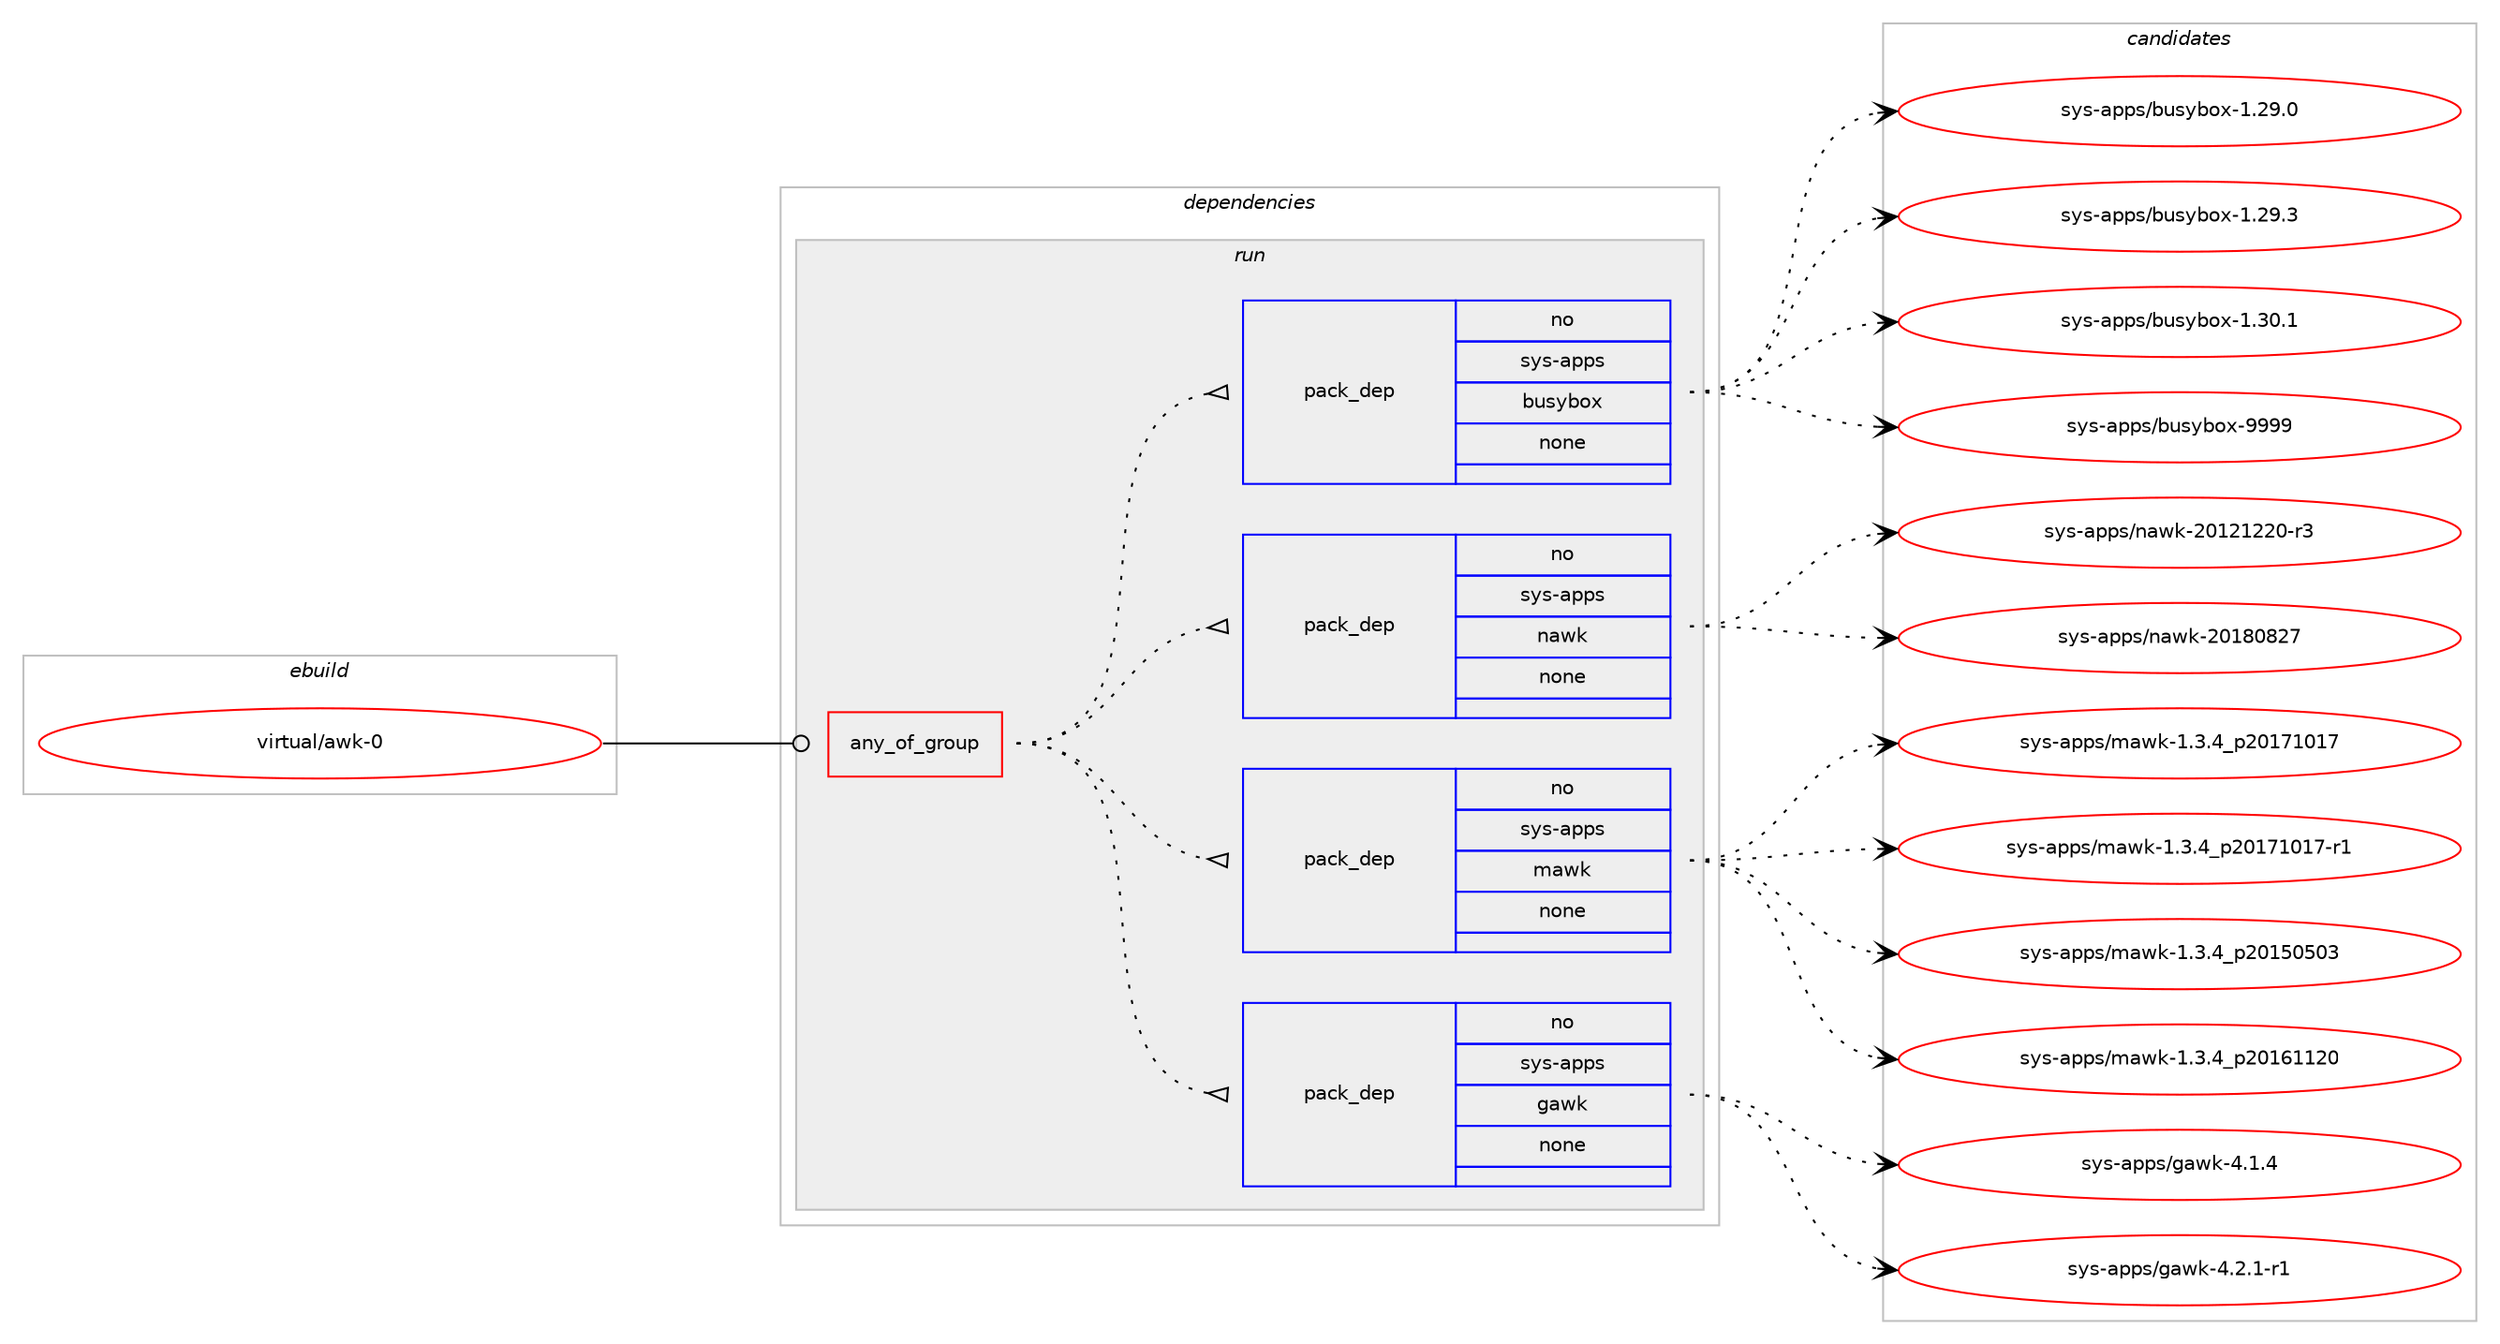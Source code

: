 digraph prolog {

# *************
# Graph options
# *************

newrank=true;
concentrate=true;
compound=true;
graph [rankdir=LR,fontname=Helvetica,fontsize=10,ranksep=1.5];#, ranksep=2.5, nodesep=0.2];
edge  [arrowhead=vee];
node  [fontname=Helvetica,fontsize=10];

# **********
# The ebuild
# **********

subgraph cluster_leftcol {
color=gray;
rank=same;
label=<<i>ebuild</i>>;
id [label="virtual/awk-0", color=red, width=4, href="../virtual/awk-0.svg"];
}

# ****************
# The dependencies
# ****************

subgraph cluster_midcol {
color=gray;
label=<<i>dependencies</i>>;
subgraph cluster_compile {
fillcolor="#eeeeee";
style=filled;
label=<<i>compile</i>>;
}
subgraph cluster_compileandrun {
fillcolor="#eeeeee";
style=filled;
label=<<i>compile and run</i>>;
}
subgraph cluster_run {
fillcolor="#eeeeee";
style=filled;
label=<<i>run</i>>;
subgraph any27792 {
dependency1740905 [label=<<TABLE BORDER="0" CELLBORDER="1" CELLSPACING="0" CELLPADDING="4"><TR><TD CELLPADDING="10">any_of_group</TD></TR></TABLE>>, shape=none, color=red];subgraph pack1249549 {
dependency1740906 [label=<<TABLE BORDER="0" CELLBORDER="1" CELLSPACING="0" CELLPADDING="4" WIDTH="220"><TR><TD ROWSPAN="6" CELLPADDING="30">pack_dep</TD></TR><TR><TD WIDTH="110">no</TD></TR><TR><TD>sys-apps</TD></TR><TR><TD>gawk</TD></TR><TR><TD>none</TD></TR><TR><TD></TD></TR></TABLE>>, shape=none, color=blue];
}
dependency1740905:e -> dependency1740906:w [weight=20,style="dotted",arrowhead="oinv"];
subgraph pack1249550 {
dependency1740907 [label=<<TABLE BORDER="0" CELLBORDER="1" CELLSPACING="0" CELLPADDING="4" WIDTH="220"><TR><TD ROWSPAN="6" CELLPADDING="30">pack_dep</TD></TR><TR><TD WIDTH="110">no</TD></TR><TR><TD>sys-apps</TD></TR><TR><TD>mawk</TD></TR><TR><TD>none</TD></TR><TR><TD></TD></TR></TABLE>>, shape=none, color=blue];
}
dependency1740905:e -> dependency1740907:w [weight=20,style="dotted",arrowhead="oinv"];
subgraph pack1249551 {
dependency1740908 [label=<<TABLE BORDER="0" CELLBORDER="1" CELLSPACING="0" CELLPADDING="4" WIDTH="220"><TR><TD ROWSPAN="6" CELLPADDING="30">pack_dep</TD></TR><TR><TD WIDTH="110">no</TD></TR><TR><TD>sys-apps</TD></TR><TR><TD>nawk</TD></TR><TR><TD>none</TD></TR><TR><TD></TD></TR></TABLE>>, shape=none, color=blue];
}
dependency1740905:e -> dependency1740908:w [weight=20,style="dotted",arrowhead="oinv"];
subgraph pack1249552 {
dependency1740909 [label=<<TABLE BORDER="0" CELLBORDER="1" CELLSPACING="0" CELLPADDING="4" WIDTH="220"><TR><TD ROWSPAN="6" CELLPADDING="30">pack_dep</TD></TR><TR><TD WIDTH="110">no</TD></TR><TR><TD>sys-apps</TD></TR><TR><TD>busybox</TD></TR><TR><TD>none</TD></TR><TR><TD></TD></TR></TABLE>>, shape=none, color=blue];
}
dependency1740905:e -> dependency1740909:w [weight=20,style="dotted",arrowhead="oinv"];
}
id:e -> dependency1740905:w [weight=20,style="solid",arrowhead="odot"];
}
}

# **************
# The candidates
# **************

subgraph cluster_choices {
rank=same;
color=gray;
label=<<i>candidates</i>>;

subgraph choice1249549 {
color=black;
nodesep=1;
choice11512111545971121121154710397119107455246494652 [label="sys-apps/gawk-4.1.4", color=red, width=4,href="../sys-apps/gawk-4.1.4.svg"];
choice115121115459711211211547103971191074552465046494511449 [label="sys-apps/gawk-4.2.1-r1", color=red, width=4,href="../sys-apps/gawk-4.2.1-r1.svg"];
dependency1740906:e -> choice11512111545971121121154710397119107455246494652:w [style=dotted,weight="100"];
dependency1740906:e -> choice115121115459711211211547103971191074552465046494511449:w [style=dotted,weight="100"];
}
subgraph choice1249550 {
color=black;
nodesep=1;
choice11512111545971121121154710997119107454946514652951125048495348534851 [label="sys-apps/mawk-1.3.4_p20150503", color=red, width=4,href="../sys-apps/mawk-1.3.4_p20150503.svg"];
choice11512111545971121121154710997119107454946514652951125048495449495048 [label="sys-apps/mawk-1.3.4_p20161120", color=red, width=4,href="../sys-apps/mawk-1.3.4_p20161120.svg"];
choice11512111545971121121154710997119107454946514652951125048495549484955 [label="sys-apps/mawk-1.3.4_p20171017", color=red, width=4,href="../sys-apps/mawk-1.3.4_p20171017.svg"];
choice115121115459711211211547109971191074549465146529511250484955494849554511449 [label="sys-apps/mawk-1.3.4_p20171017-r1", color=red, width=4,href="../sys-apps/mawk-1.3.4_p20171017-r1.svg"];
dependency1740907:e -> choice11512111545971121121154710997119107454946514652951125048495348534851:w [style=dotted,weight="100"];
dependency1740907:e -> choice11512111545971121121154710997119107454946514652951125048495449495048:w [style=dotted,weight="100"];
dependency1740907:e -> choice11512111545971121121154710997119107454946514652951125048495549484955:w [style=dotted,weight="100"];
dependency1740907:e -> choice115121115459711211211547109971191074549465146529511250484955494849554511449:w [style=dotted,weight="100"];
}
subgraph choice1249551 {
color=black;
nodesep=1;
choice115121115459711211211547110971191074550484950495050484511451 [label="sys-apps/nawk-20121220-r3", color=red, width=4,href="../sys-apps/nawk-20121220-r3.svg"];
choice11512111545971121121154711097119107455048495648565055 [label="sys-apps/nawk-20180827", color=red, width=4,href="../sys-apps/nawk-20180827.svg"];
dependency1740908:e -> choice115121115459711211211547110971191074550484950495050484511451:w [style=dotted,weight="100"];
dependency1740908:e -> choice11512111545971121121154711097119107455048495648565055:w [style=dotted,weight="100"];
}
subgraph choice1249552 {
color=black;
nodesep=1;
choice115121115459711211211547981171151219811112045494650574648 [label="sys-apps/busybox-1.29.0", color=red, width=4,href="../sys-apps/busybox-1.29.0.svg"];
choice115121115459711211211547981171151219811112045494650574651 [label="sys-apps/busybox-1.29.3", color=red, width=4,href="../sys-apps/busybox-1.29.3.svg"];
choice115121115459711211211547981171151219811112045494651484649 [label="sys-apps/busybox-1.30.1", color=red, width=4,href="../sys-apps/busybox-1.30.1.svg"];
choice11512111545971121121154798117115121981111204557575757 [label="sys-apps/busybox-9999", color=red, width=4,href="../sys-apps/busybox-9999.svg"];
dependency1740909:e -> choice115121115459711211211547981171151219811112045494650574648:w [style=dotted,weight="100"];
dependency1740909:e -> choice115121115459711211211547981171151219811112045494650574651:w [style=dotted,weight="100"];
dependency1740909:e -> choice115121115459711211211547981171151219811112045494651484649:w [style=dotted,weight="100"];
dependency1740909:e -> choice11512111545971121121154798117115121981111204557575757:w [style=dotted,weight="100"];
}
}

}
